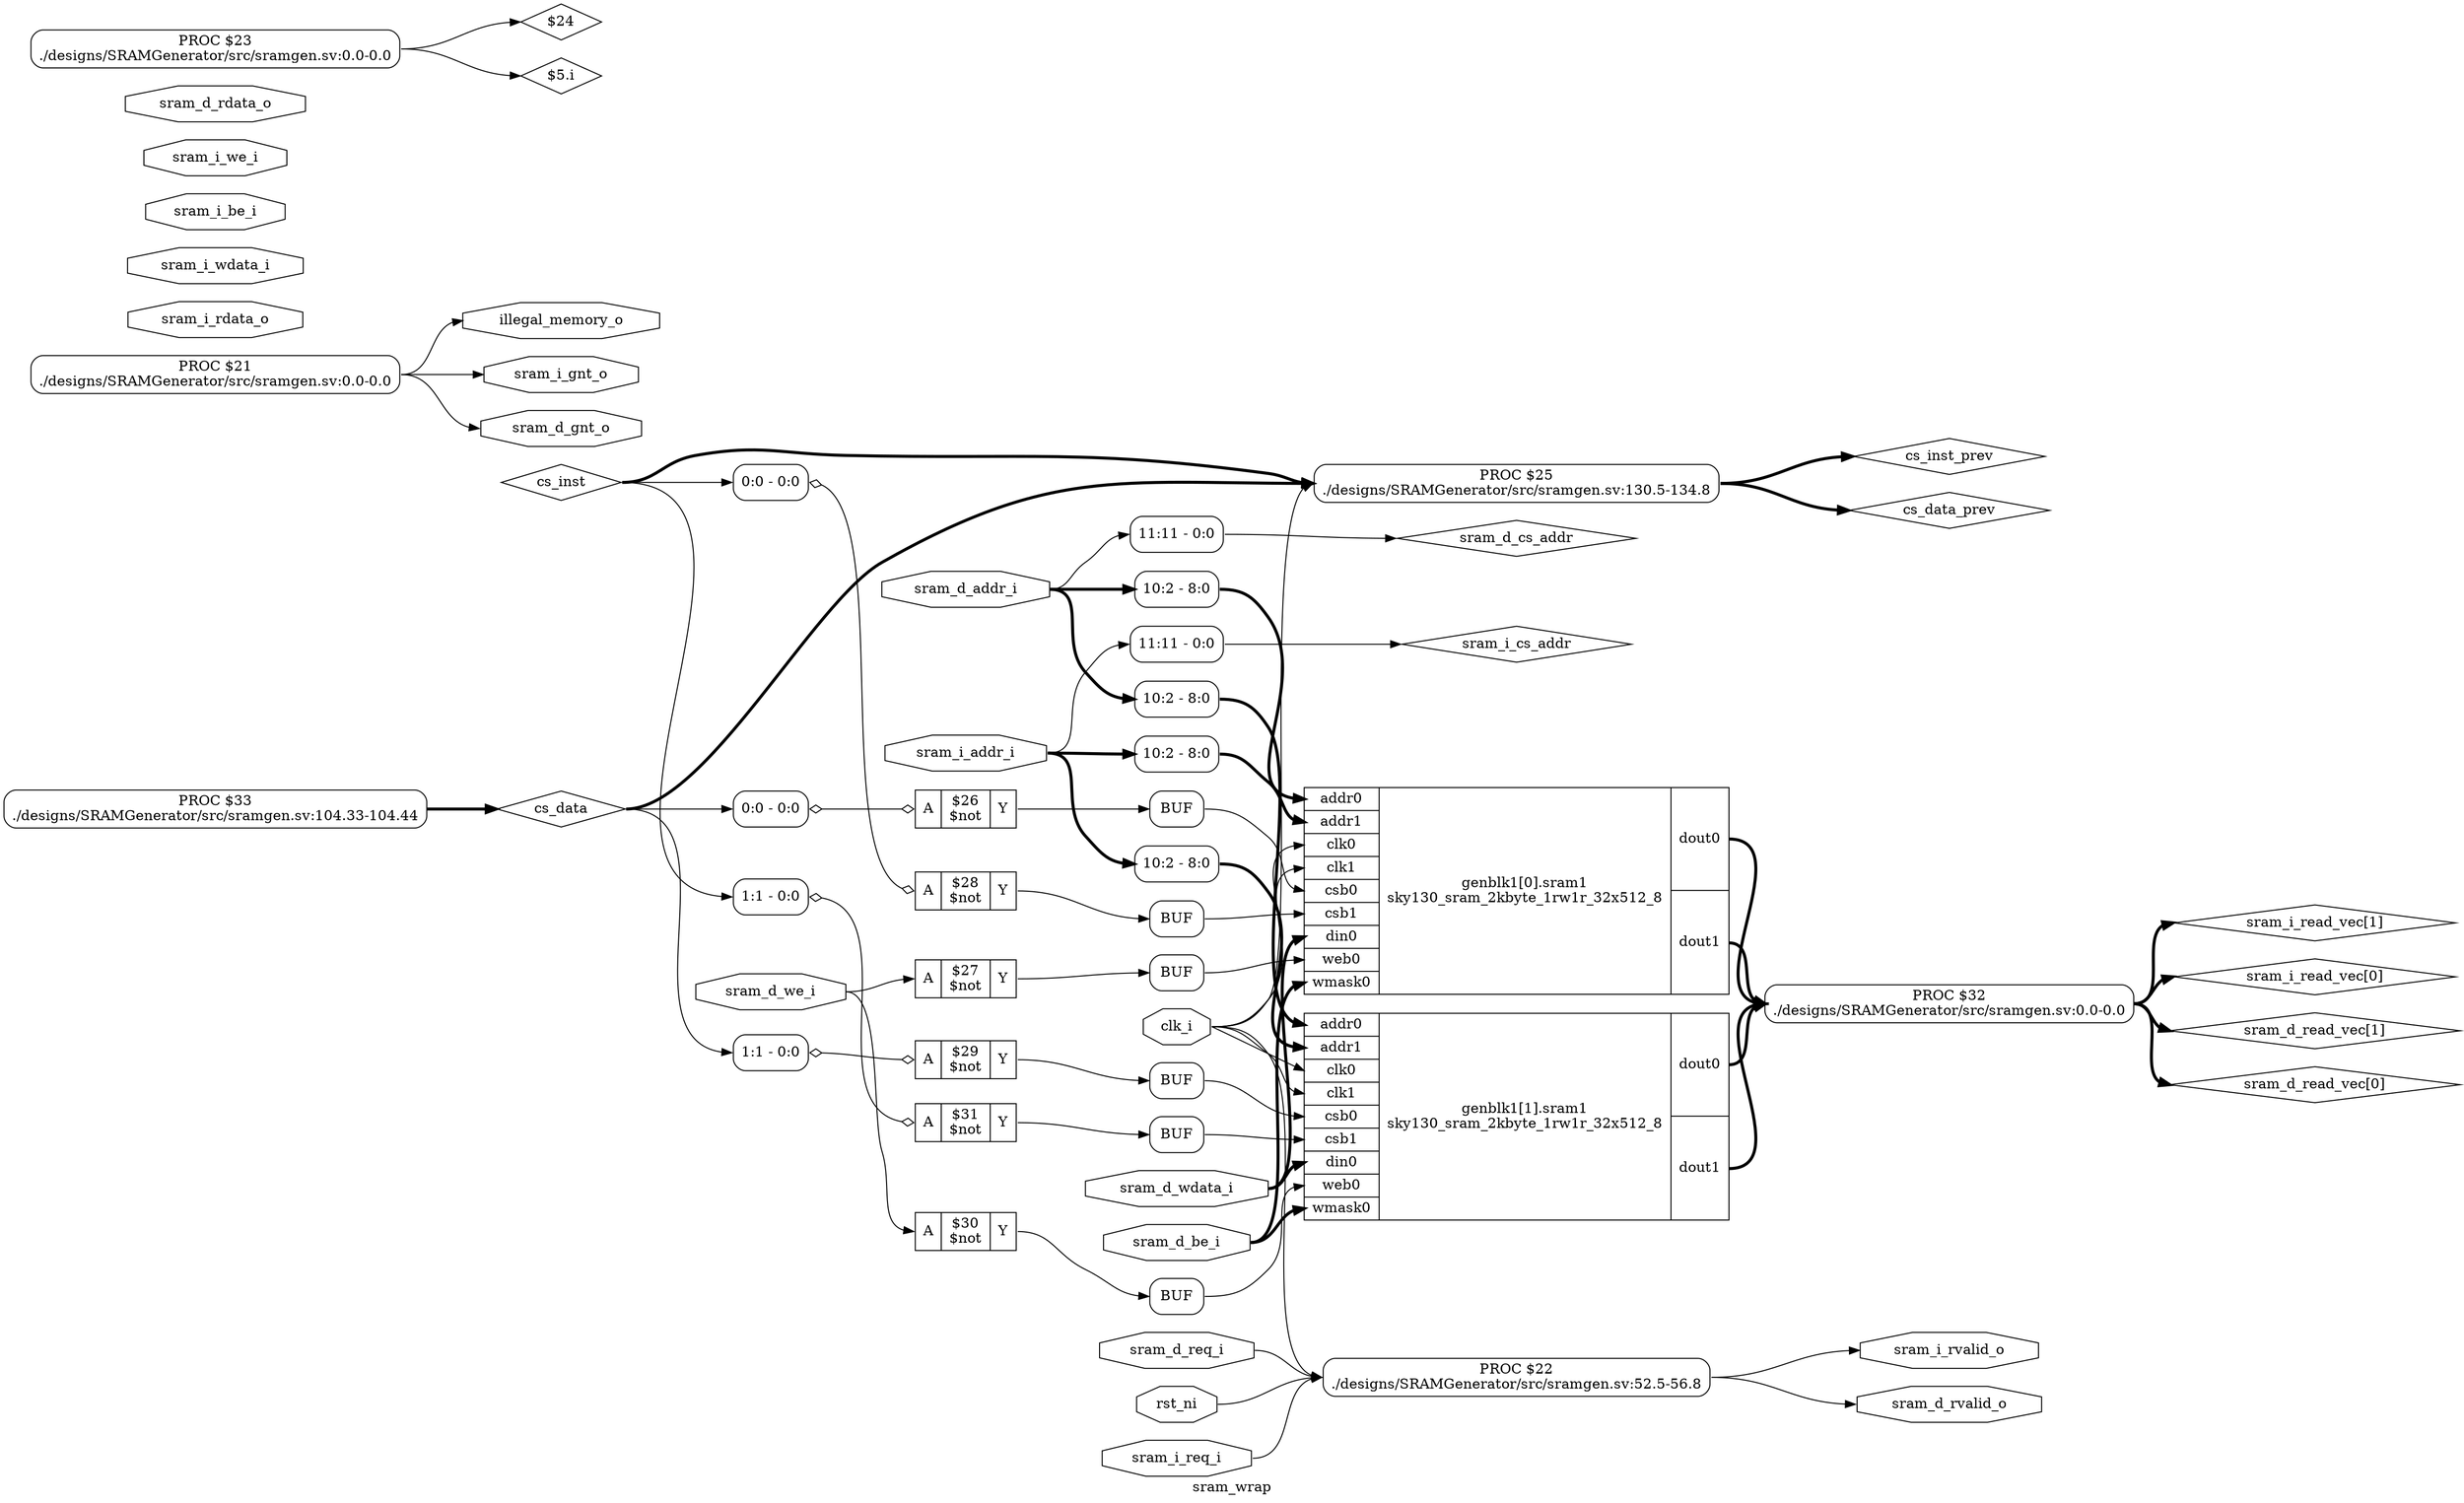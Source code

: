 digraph "sram_wrap" {
label="sram_wrap";
rankdir="LR";
remincross=true;
n20 [ shape=diamond, label="sram_i_read_vec[1]", color="black", fontcolor="black" ];
n21 [ shape=diamond, label="sram_i_read_vec[0]", color="black", fontcolor="black" ];
n22 [ shape=diamond, label="sram_d_read_vec[1]", color="black", fontcolor="black" ];
n23 [ shape=diamond, label="sram_d_read_vec[0]", color="black", fontcolor="black" ];
n39 [ shape=diamond, label="sram_i_cs_addr", color="black", fontcolor="black" ];
n40 [ shape=diamond, label="sram_d_cs_addr", color="black", fontcolor="black" ];
n41 [ shape=diamond, label="cs_inst_prev", color="black", fontcolor="black" ];
n42 [ shape=diamond, label="cs_data_prev", color="black", fontcolor="black" ];
n43 [ shape=diamond, label="cs_inst", color="black", fontcolor="black" ];
n44 [ shape=diamond, label="cs_data", color="black", fontcolor="black" ];
n45 [ shape=octagon, label="illegal_memory_o", color="black", fontcolor="black" ];
n46 [ shape=octagon, label="sram_i_rdata_o", color="black", fontcolor="black" ];
n47 [ shape=octagon, label="sram_i_rvalid_o", color="black", fontcolor="black" ];
n48 [ shape=octagon, label="sram_i_wdata_i", color="black", fontcolor="black" ];
n49 [ shape=octagon, label="sram_i_be_i", color="black", fontcolor="black" ];
n50 [ shape=octagon, label="sram_i_we_i", color="black", fontcolor="black" ];
n51 [ shape=octagon, label="sram_i_addr_i", color="black", fontcolor="black" ];
n52 [ shape=octagon, label="sram_i_gnt_o", color="black", fontcolor="black" ];
n53 [ shape=octagon, label="sram_i_req_i", color="black", fontcolor="black" ];
n54 [ shape=octagon, label="sram_d_rdata_o", color="black", fontcolor="black" ];
n55 [ shape=octagon, label="sram_d_rvalid_o", color="black", fontcolor="black" ];
n56 [ shape=octagon, label="sram_d_wdata_i", color="black", fontcolor="black" ];
n57 [ shape=octagon, label="sram_d_be_i", color="black", fontcolor="black" ];
n58 [ shape=octagon, label="sram_d_we_i", color="black", fontcolor="black" ];
n59 [ shape=octagon, label="sram_d_addr_i", color="black", fontcolor="black" ];
n60 [ shape=octagon, label="sram_d_gnt_o", color="black", fontcolor="black" ];
n61 [ shape=octagon, label="sram_d_req_i", color="black", fontcolor="black" ];
n62 [ shape=octagon, label="rst_ni", color="black", fontcolor="black" ];
n63 [ shape=octagon, label="clk_i", color="black", fontcolor="black" ];
c75 [ shape=record, label="{{<p64> addr0|<p65> addr1|<p66> clk0|<p67> clk1|<p68> csb0|<p69> csb1|<p70> din0|<p71> web0|<p72> wmask0}|genblk1[1].sram1\nsky130_sram_2kbyte_1rw1r_32x512_8|{<p73> dout0|<p74> dout1}}" ];
c78 [ shape=record, label="{{<p76> A}|$31\n$not|{<p77> Y}}" ];
x0 [ shape=record, style=rounded, label="<s0> 1:1 - 0:0 " ];
x0:e -> c78:p76:w [arrowhead=odiamond, arrowtail=odiamond, dir=both, color="black", label=""];
c79 [ shape=record, label="{{<p76> A}|$30\n$not|{<p77> Y}}" ];
c80 [ shape=record, label="{{<p76> A}|$29\n$not|{<p77> Y}}" ];
x1 [ shape=record, style=rounded, label="<s0> 1:1 - 0:0 " ];
x1:e -> c80:p76:w [arrowhead=odiamond, arrowtail=odiamond, dir=both, color="black", label=""];
c81 [ shape=record, label="{{<p64> addr0|<p65> addr1|<p66> clk0|<p67> clk1|<p68> csb0|<p69> csb1|<p70> din0|<p71> web0|<p72> wmask0}|genblk1[0].sram1\nsky130_sram_2kbyte_1rw1r_32x512_8|{<p73> dout0|<p74> dout1}}" ];
c82 [ shape=record, label="{{<p76> A}|$28\n$not|{<p77> Y}}" ];
x2 [ shape=record, style=rounded, label="<s0> 0:0 - 0:0 " ];
x2:e -> c82:p76:w [arrowhead=odiamond, arrowtail=odiamond, dir=both, color="black", label=""];
c83 [ shape=record, label="{{<p76> A}|$27\n$not|{<p77> Y}}" ];
c84 [ shape=record, label="{{<p76> A}|$26\n$not|{<p77> Y}}" ];
x3 [ shape=record, style=rounded, label="<s0> 0:0 - 0:0 " ];
x3:e -> c84:p76:w [arrowhead=odiamond, arrowtail=odiamond, dir=both, color="black", label=""];
p4 [shape=box, style=rounded, label="PROC $33\n./designs/SRAMGenerator/src/sramgen.sv:104.33-104.44"];
p5 [shape=box, style=rounded, label="PROC $32\n./designs/SRAMGenerator/src/sramgen.sv:0.0-0.0"];
p6 [shape=box, style=rounded, label="PROC $25\n./designs/SRAMGenerator/src/sramgen.sv:130.5-134.8"];
p7 [shape=box, style=rounded, label="PROC $23\n./designs/SRAMGenerator/src/sramgen.sv:0.0-0.0"];
p8 [shape=box, style=rounded, label="PROC $22\n./designs/SRAMGenerator/src/sramgen.sv:52.5-56.8"];
p9 [shape=box, style=rounded, label="PROC $21\n./designs/SRAMGenerator/src/sramgen.sv:0.0-0.0"];
x10 [ shape=record, style=rounded, label="<s0> 11:11 - 0:0 " ];
x11 [ shape=record, style=rounded, label="<s0> 11:11 - 0:0 " ];
x12 [shape=box, style=rounded, label="BUF"];
x13 [shape=box, style=rounded, label="BUF"];
x14 [ shape=record, style=rounded, label="<s0> 10:2 - 8:0 " ];
x15 [shape=box, style=rounded, label="BUF"];
x16 [ shape=record, style=rounded, label="<s0> 10:2 - 8:0 " ];
x17 [shape=box, style=rounded, label="BUF"];
x18 [shape=box, style=rounded, label="BUF"];
x19 [ shape=record, style=rounded, label="<s0> 10:2 - 8:0 " ];
x20 [shape=box, style=rounded, label="BUF"];
x21 [ shape=record, style=rounded, label="<s0> 10:2 - 8:0 " ];
c83:p77:e -> x13:w:w [color="black", label=""];
c84:p77:e -> x12:w:w [color="black", label=""];
n14 [ shape=diamond, label="$24" ];
p7:e -> n14:w [color="black", label=""];
p5:e -> n20:w [color="black", style="setlinewidth(3)", label=""];
p5:e -> n21:w [color="black", style="setlinewidth(3)", label=""];
p5:e -> n22:w [color="black", style="setlinewidth(3)", label=""];
p5:e -> n23:w [color="black", style="setlinewidth(3)", label=""];
c75:p74:e -> p5:w [color="black", style="setlinewidth(3)", label=""];
x21:e -> c75:p65:w [color="black", style="setlinewidth(3)", label=""];
x20:e:e -> c75:p69:w [color="black", label=""];
c75:p73:e -> p5:w [color="black", style="setlinewidth(3)", label=""];
x19:e -> c75:p64:w [color="black", style="setlinewidth(3)", label=""];
x18:e:e -> c75:p71:w [color="black", label=""];
x17:e:e -> c75:p68:w [color="black", label=""];
c81:p74:e -> p5:w [color="black", style="setlinewidth(3)", label=""];
x16:e -> c81:p65:w [color="black", style="setlinewidth(3)", label=""];
x15:e:e -> c81:p69:w [color="black", label=""];
c81:p73:e -> p5:w [color="black", style="setlinewidth(3)", label=""];
x14:e -> c81:p64:w [color="black", style="setlinewidth(3)", label=""];
x13:e:e -> c81:p71:w [color="black", label=""];
x12:e:e -> c81:p68:w [color="black", label=""];
n38 [ shape=diamond, label="$5.i" ];
p7:e -> n38:w [color="black", label=""];
x11:e -> n39:w [color="black", label=""];
x10:e -> n40:w [color="black", label=""];
p6:e -> n41:w [color="black", style="setlinewidth(3)", label=""];
p6:e -> n42:w [color="black", style="setlinewidth(3)", label=""];
n43:e -> p6:w [color="black", style="setlinewidth(3)", label=""];
n43:e -> x0:s0:w [color="black", label=""];
n43:e -> x2:s0:w [color="black", label=""];
p4:e -> n44:w [color="black", style="setlinewidth(3)", label=""];
n44:e -> p6:w [color="black", style="setlinewidth(3)", label=""];
n44:e -> x1:s0:w [color="black", label=""];
n44:e -> x3:s0:w [color="black", label=""];
p9:e -> n45:w [color="black", label=""];
p8:e -> n47:w [color="black", label=""];
n51:e -> x11:s0:w [color="black", label=""];
n51:e -> x16:s0:w [color="black", style="setlinewidth(3)", label=""];
n51:e -> x21:s0:w [color="black", style="setlinewidth(3)", label=""];
p9:e -> n52:w [color="black", label=""];
n53:e -> p8:w [color="black", label=""];
p8:e -> n55:w [color="black", label=""];
n56:e -> c75:p70:w [color="black", style="setlinewidth(3)", label=""];
n56:e -> c81:p70:w [color="black", style="setlinewidth(3)", label=""];
n57:e -> c75:p72:w [color="black", style="setlinewidth(3)", label=""];
n57:e -> c81:p72:w [color="black", style="setlinewidth(3)", label=""];
n58:e -> c79:p76:w [color="black", label=""];
n58:e -> c83:p76:w [color="black", label=""];
n59:e -> x10:s0:w [color="black", label=""];
n59:e -> x14:s0:w [color="black", style="setlinewidth(3)", label=""];
n59:e -> x19:s0:w [color="black", style="setlinewidth(3)", label=""];
c78:p77:e -> x20:w:w [color="black", label=""];
p9:e -> n60:w [color="black", label=""];
n61:e -> p8:w [color="black", label=""];
n62:e -> p8:w [color="black", label=""];
n63:e -> c75:p66:w [color="black", label=""];
n63:e -> c75:p67:w [color="black", label=""];
n63:e -> c81:p66:w [color="black", label=""];
n63:e -> c81:p67:w [color="black", label=""];
n63:e -> p6:w [color="black", label=""];
n63:e -> p8:w [color="black", label=""];
c79:p77:e -> x18:w:w [color="black", label=""];
c80:p77:e -> x17:w:w [color="black", label=""];
c82:p77:e -> x15:w:w [color="black", label=""];
}
